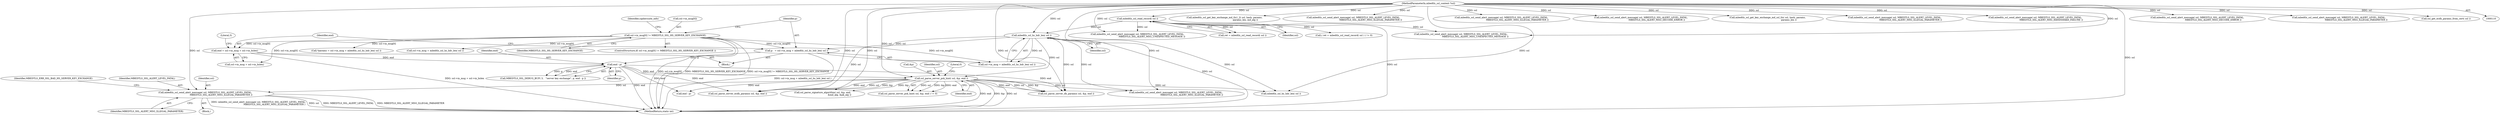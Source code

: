 digraph "0_mbedtls_a1098f81c252b317ad34ea978aea2bc47760b215@pointer" {
"1000329" [label="(Call,mbedtls_ssl_send_alert_message( ssl, MBEDTLS_SSL_ALERT_LEVEL_FATAL,\n                                            MBEDTLS_SSL_ALERT_MSG_ILLEGAL_PARAMETER ))"];
"1000319" [label="(Call,ssl_parse_server_psk_hint( ssl, &p, end ))"];
"1000274" [label="(Call,mbedtls_ssl_hs_hdr_len( ssl ))"];
"1000205" [label="(Call,mbedtls_ssl_read_record( ssl ))"];
"1000111" [label="(MethodParameterIn,mbedtls_ssl_context *ssl)"];
"1000289" [label="(Call,end - p)"];
"1000276" [label="(Call,end = ssl->in_msg + ssl->in_hslen)"];
"1000232" [label="(Call,ssl->in_msg[0] != MBEDTLS_SSL_HS_SERVER_KEY_EXCHANGE)"];
"1000268" [label="(Call,p   = ssl->in_msg + mbedtls_ssl_hs_hdr_len( ssl ))"];
"1000205" [label="(Call,mbedtls_ssl_read_record( ssl ))"];
"1000268" [label="(Call,p   = ssl->in_msg + mbedtls_ssl_hs_hdr_len( ssl ))"];
"1000447" [label="(Call,mbedtls_ssl_send_alert_message( ssl, MBEDTLS_SSL_ALERT_LEVEL_FATAL,\n                                            MBEDTLS_SSL_ALERT_MSG_ILLEGAL_PARAMETER ))"];
"1000269" [label="(Identifier,p)"];
"1000274" [label="(Call,mbedtls_ssl_hs_hdr_len( ssl ))"];
"1000647" [label="(Call,mbedtls_ssl_get_key_exchange_md_tls1_2( ssl, hash, params,\n                                                          params_len, md_alg ))"];
"1000528" [label="(Call,mbedtls_ssl_send_alert_message( ssl, MBEDTLS_SSL_ALERT_LEVEL_FATAL,\n                                                MBEDTLS_SSL_ALERT_MSG_ILLEGAL_PARAMETER ))"];
"1000321" [label="(Call,&p)"];
"1000401" [label="(Call,ssl_parse_server_ecdh_params( ssl, &p, end ))"];
"1000112" [label="(Block,)"];
"1000499" [label="(Call,ssl_parse_signature_algorithm( ssl, &p, end,\n                                               &md_alg, &pk_alg ))"];
"1000318" [label="(Call,ssl_parse_server_psk_hint( ssl, &p, end ) != 0)"];
"1000275" [label="(Identifier,ssl)"];
"1000278" [label="(Call,ssl->in_msg + ssl->in_hslen)"];
"1000203" [label="(Call,ret = mbedtls_ssl_read_record( ssl ))"];
"1000330" [label="(Identifier,ssl)"];
"1000325" [label="(Block,)"];
"1000373" [label="(Call,mbedtls_ssl_send_alert_message( ssl, MBEDTLS_SSL_ALERT_LEVEL_FATAL,\n                                            MBEDTLS_SSL_ALERT_MSG_ILLEGAL_PARAMETER ))"];
"1000320" [label="(Identifier,ssl)"];
"1000604" [label="(Call,mbedtls_ssl_send_alert_message( ssl, MBEDTLS_SSL_ALERT_LEVEL_FATAL,\n                                            MBEDTLS_SSL_ALERT_MSG_DECODE_ERROR ))"];
"1000206" [label="(Identifier,ssl)"];
"1000270" [label="(Call,ssl->in_msg + mbedtls_ssl_hs_hdr_len( ssl ))"];
"1000225" [label="(Call,mbedtls_ssl_send_alert_message( ssl, MBEDTLS_SSL_ALERT_LEVEL_FATAL,\n                                        MBEDTLS_SSL_ALERT_MSG_UNEXPECTED_MESSAGE ))"];
"1000277" [label="(Identifier,end)"];
"1000625" [label="(Call,mbedtls_ssl_get_key_exchange_md_ssl_tls( ssl, hash, params,\n                                                           params_len ))"];
"1000323" [label="(Identifier,end)"];
"1000233" [label="(Call,ssl->in_msg[0])"];
"1000202" [label="(Call,( ret = mbedtls_ssl_read_record( ssl ) ) != 0)"];
"1000476" [label="(Call,*params = ssl->in_msg + mbedtls_ssl_hs_hdr_len( ssl ))"];
"1000411" [label="(Call,mbedtls_ssl_send_alert_message( ssl, MBEDTLS_SSL_ALERT_LEVEL_FATAL,\n                                            MBEDTLS_SSL_ALERT_MSG_ILLEGAL_PARAMETER ))"];
"1000262" [label="(Call,mbedtls_ssl_send_alert_message( ssl, MBEDTLS_SSL_ALERT_LEVEL_FATAL,\n                                        MBEDTLS_SSL_ALERT_MSG_UNEXPECTED_MESSAGE ))"];
"1000180" [label="(Call,mbedtls_ssl_send_alert_message( ssl, MBEDTLS_SSL_ALERT_LEVEL_FATAL,\n                                            MBEDTLS_SSL_ALERT_MSG_HANDSHAKE_FAILURE ))"];
"1000324" [label="(Literal,0)"];
"1000244" [label="(Identifier,ciphersuite_info)"];
"1000435" [label="(Call,end - p)"];
"1000334" [label="(Identifier,MBEDTLS_ERR_SSL_BAD_HS_SERVER_KEY_EXCHANGE)"];
"1000285" [label="(Call,MBEDTLS_SSL_DEBUG_BUF( 3,   \"server key exchange\", p, end - p ))"];
"1000276" [label="(Call,end = ssl->in_msg + ssl->in_hslen)"];
"1000478" [label="(Call,ssl->in_msg + mbedtls_ssl_hs_hdr_len( ssl ))"];
"1000289" [label="(Call,end - p)"];
"1000363" [label="(Call,ssl_parse_server_dh_params( ssl, &p, end ))"];
"1000290" [label="(Identifier,end)"];
"1000329" [label="(Call,mbedtls_ssl_send_alert_message( ssl, MBEDTLS_SSL_ALERT_LEVEL_FATAL,\n                                            MBEDTLS_SSL_ALERT_MSG_ILLEGAL_PARAMETER ))"];
"1000232" [label="(Call,ssl->in_msg[0] != MBEDTLS_SSL_HS_SERVER_KEY_EXCHANGE)"];
"1000238" [label="(Identifier,MBEDTLS_SSL_HS_SERVER_KEY_EXCHANGE)"];
"1000760" [label="(MethodReturn,static int)"];
"1000291" [label="(Identifier,p)"];
"1000319" [label="(Call,ssl_parse_server_psk_hint( ssl, &p, end ))"];
"1000332" [label="(Identifier,MBEDTLS_SSL_ALERT_MSG_ILLEGAL_PARAMETER)"];
"1000231" [label="(ControlStructure,if( ssl->in_msg[0] != MBEDTLS_SSL_HS_SERVER_KEY_EXCHANGE ))"];
"1000286" [label="(Literal,3)"];
"1000482" [label="(Call,mbedtls_ssl_hs_hdr_len( ssl ))"];
"1000574" [label="(Call,mbedtls_ssl_send_alert_message( ssl, MBEDTLS_SSL_ALERT_LEVEL_FATAL,\n                                            MBEDTLS_SSL_ALERT_MSG_DECODE_ERROR ))"];
"1000513" [label="(Call,mbedtls_ssl_send_alert_message( ssl, MBEDTLS_SSL_ALERT_LEVEL_FATAL,\n                                                MBEDTLS_SSL_ALERT_MSG_ILLEGAL_PARAMETER ))"];
"1000111" [label="(MethodParameterIn,mbedtls_ssl_context *ssl)"];
"1000331" [label="(Identifier,MBEDTLS_SSL_ALERT_LEVEL_FATAL)"];
"1000172" [label="(Call,ssl_get_ecdh_params_from_cert( ssl ))"];
"1000329" -> "1000325"  [label="AST: "];
"1000329" -> "1000332"  [label="CFG: "];
"1000330" -> "1000329"  [label="AST: "];
"1000331" -> "1000329"  [label="AST: "];
"1000332" -> "1000329"  [label="AST: "];
"1000334" -> "1000329"  [label="CFG: "];
"1000329" -> "1000760"  [label="DDG: MBEDTLS_SSL_ALERT_LEVEL_FATAL"];
"1000329" -> "1000760"  [label="DDG: MBEDTLS_SSL_ALERT_MSG_ILLEGAL_PARAMETER"];
"1000329" -> "1000760"  [label="DDG: mbedtls_ssl_send_alert_message( ssl, MBEDTLS_SSL_ALERT_LEVEL_FATAL,\n                                            MBEDTLS_SSL_ALERT_MSG_ILLEGAL_PARAMETER )"];
"1000329" -> "1000760"  [label="DDG: ssl"];
"1000319" -> "1000329"  [label="DDG: ssl"];
"1000111" -> "1000329"  [label="DDG: ssl"];
"1000319" -> "1000318"  [label="AST: "];
"1000319" -> "1000323"  [label="CFG: "];
"1000320" -> "1000319"  [label="AST: "];
"1000321" -> "1000319"  [label="AST: "];
"1000323" -> "1000319"  [label="AST: "];
"1000324" -> "1000319"  [label="CFG: "];
"1000319" -> "1000760"  [label="DDG: end"];
"1000319" -> "1000760"  [label="DDG: &p"];
"1000319" -> "1000760"  [label="DDG: ssl"];
"1000319" -> "1000318"  [label="DDG: ssl"];
"1000319" -> "1000318"  [label="DDG: &p"];
"1000319" -> "1000318"  [label="DDG: end"];
"1000274" -> "1000319"  [label="DDG: ssl"];
"1000111" -> "1000319"  [label="DDG: ssl"];
"1000289" -> "1000319"  [label="DDG: end"];
"1000319" -> "1000363"  [label="DDG: ssl"];
"1000319" -> "1000363"  [label="DDG: &p"];
"1000319" -> "1000363"  [label="DDG: end"];
"1000319" -> "1000401"  [label="DDG: ssl"];
"1000319" -> "1000401"  [label="DDG: &p"];
"1000319" -> "1000401"  [label="DDG: end"];
"1000319" -> "1000435"  [label="DDG: end"];
"1000319" -> "1000447"  [label="DDG: ssl"];
"1000319" -> "1000482"  [label="DDG: ssl"];
"1000319" -> "1000499"  [label="DDG: &p"];
"1000274" -> "1000270"  [label="AST: "];
"1000274" -> "1000275"  [label="CFG: "];
"1000275" -> "1000274"  [label="AST: "];
"1000270" -> "1000274"  [label="CFG: "];
"1000274" -> "1000760"  [label="DDG: ssl"];
"1000274" -> "1000268"  [label="DDG: ssl"];
"1000274" -> "1000270"  [label="DDG: ssl"];
"1000205" -> "1000274"  [label="DDG: ssl"];
"1000111" -> "1000274"  [label="DDG: ssl"];
"1000274" -> "1000363"  [label="DDG: ssl"];
"1000274" -> "1000401"  [label="DDG: ssl"];
"1000274" -> "1000447"  [label="DDG: ssl"];
"1000274" -> "1000482"  [label="DDG: ssl"];
"1000205" -> "1000203"  [label="AST: "];
"1000205" -> "1000206"  [label="CFG: "];
"1000206" -> "1000205"  [label="AST: "];
"1000203" -> "1000205"  [label="CFG: "];
"1000205" -> "1000760"  [label="DDG: ssl"];
"1000205" -> "1000202"  [label="DDG: ssl"];
"1000205" -> "1000203"  [label="DDG: ssl"];
"1000111" -> "1000205"  [label="DDG: ssl"];
"1000205" -> "1000225"  [label="DDG: ssl"];
"1000205" -> "1000262"  [label="DDG: ssl"];
"1000111" -> "1000110"  [label="AST: "];
"1000111" -> "1000760"  [label="DDG: ssl"];
"1000111" -> "1000172"  [label="DDG: ssl"];
"1000111" -> "1000180"  [label="DDG: ssl"];
"1000111" -> "1000225"  [label="DDG: ssl"];
"1000111" -> "1000262"  [label="DDG: ssl"];
"1000111" -> "1000363"  [label="DDG: ssl"];
"1000111" -> "1000373"  [label="DDG: ssl"];
"1000111" -> "1000401"  [label="DDG: ssl"];
"1000111" -> "1000411"  [label="DDG: ssl"];
"1000111" -> "1000447"  [label="DDG: ssl"];
"1000111" -> "1000482"  [label="DDG: ssl"];
"1000111" -> "1000499"  [label="DDG: ssl"];
"1000111" -> "1000513"  [label="DDG: ssl"];
"1000111" -> "1000528"  [label="DDG: ssl"];
"1000111" -> "1000574"  [label="DDG: ssl"];
"1000111" -> "1000604"  [label="DDG: ssl"];
"1000111" -> "1000625"  [label="DDG: ssl"];
"1000111" -> "1000647"  [label="DDG: ssl"];
"1000289" -> "1000285"  [label="AST: "];
"1000289" -> "1000291"  [label="CFG: "];
"1000290" -> "1000289"  [label="AST: "];
"1000291" -> "1000289"  [label="AST: "];
"1000285" -> "1000289"  [label="CFG: "];
"1000289" -> "1000760"  [label="DDG: end"];
"1000289" -> "1000285"  [label="DDG: p"];
"1000289" -> "1000285"  [label="DDG: end"];
"1000276" -> "1000289"  [label="DDG: end"];
"1000268" -> "1000289"  [label="DDG: p"];
"1000289" -> "1000363"  [label="DDG: end"];
"1000289" -> "1000401"  [label="DDG: end"];
"1000289" -> "1000435"  [label="DDG: end"];
"1000276" -> "1000112"  [label="AST: "];
"1000276" -> "1000278"  [label="CFG: "];
"1000277" -> "1000276"  [label="AST: "];
"1000278" -> "1000276"  [label="AST: "];
"1000286" -> "1000276"  [label="CFG: "];
"1000276" -> "1000760"  [label="DDG: ssl->in_msg + ssl->in_hslen"];
"1000232" -> "1000276"  [label="DDG: ssl->in_msg[0]"];
"1000232" -> "1000231"  [label="AST: "];
"1000232" -> "1000238"  [label="CFG: "];
"1000233" -> "1000232"  [label="AST: "];
"1000238" -> "1000232"  [label="AST: "];
"1000244" -> "1000232"  [label="CFG: "];
"1000269" -> "1000232"  [label="CFG: "];
"1000232" -> "1000760"  [label="DDG: ssl->in_msg[0]"];
"1000232" -> "1000760"  [label="DDG: MBEDTLS_SSL_HS_SERVER_KEY_EXCHANGE"];
"1000232" -> "1000760"  [label="DDG: ssl->in_msg[0] != MBEDTLS_SSL_HS_SERVER_KEY_EXCHANGE"];
"1000232" -> "1000268"  [label="DDG: ssl->in_msg[0]"];
"1000232" -> "1000270"  [label="DDG: ssl->in_msg[0]"];
"1000232" -> "1000278"  [label="DDG: ssl->in_msg[0]"];
"1000232" -> "1000476"  [label="DDG: ssl->in_msg[0]"];
"1000232" -> "1000478"  [label="DDG: ssl->in_msg[0]"];
"1000268" -> "1000112"  [label="AST: "];
"1000268" -> "1000270"  [label="CFG: "];
"1000269" -> "1000268"  [label="AST: "];
"1000270" -> "1000268"  [label="AST: "];
"1000277" -> "1000268"  [label="CFG: "];
"1000268" -> "1000760"  [label="DDG: ssl->in_msg + mbedtls_ssl_hs_hdr_len( ssl )"];
}
